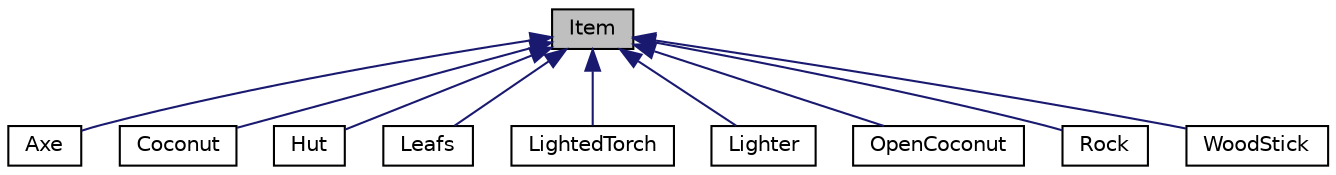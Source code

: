 digraph "Item"
{
 // LATEX_PDF_SIZE
  edge [fontname="Helvetica",fontsize="10",labelfontname="Helvetica",labelfontsize="10"];
  node [fontname="Helvetica",fontsize="10",shape=record];
  Node1 [label="Item",height=0.2,width=0.4,color="black", fillcolor="grey75", style="filled", fontcolor="black",tooltip=" "];
  Node1 -> Node2 [dir="back",color="midnightblue",fontsize="10",style="solid",fontname="Helvetica"];
  Node2 [label="Axe",height=0.2,width=0.4,color="black", fillcolor="white", style="filled",URL="$class_axe.html",tooltip=" "];
  Node1 -> Node3 [dir="back",color="midnightblue",fontsize="10",style="solid",fontname="Helvetica"];
  Node3 [label="Coconut",height=0.2,width=0.4,color="black", fillcolor="white", style="filled",URL="$class_coconut.html",tooltip=" "];
  Node1 -> Node4 [dir="back",color="midnightblue",fontsize="10",style="solid",fontname="Helvetica"];
  Node4 [label="Hut",height=0.2,width=0.4,color="black", fillcolor="white", style="filled",URL="$class_hut.html",tooltip=" "];
  Node1 -> Node5 [dir="back",color="midnightblue",fontsize="10",style="solid",fontname="Helvetica"];
  Node5 [label="Leafs",height=0.2,width=0.4,color="black", fillcolor="white", style="filled",URL="$class_leafs.html",tooltip=" "];
  Node1 -> Node6 [dir="back",color="midnightblue",fontsize="10",style="solid",fontname="Helvetica"];
  Node6 [label="LightedTorch",height=0.2,width=0.4,color="black", fillcolor="white", style="filled",URL="$class_lighted_torch.html",tooltip=" "];
  Node1 -> Node7 [dir="back",color="midnightblue",fontsize="10",style="solid",fontname="Helvetica"];
  Node7 [label="Lighter",height=0.2,width=0.4,color="black", fillcolor="white", style="filled",URL="$class_lighter.html",tooltip=" "];
  Node1 -> Node8 [dir="back",color="midnightblue",fontsize="10",style="solid",fontname="Helvetica"];
  Node8 [label="OpenCoconut",height=0.2,width=0.4,color="black", fillcolor="white", style="filled",URL="$class_open_coconut.html",tooltip=" "];
  Node1 -> Node9 [dir="back",color="midnightblue",fontsize="10",style="solid",fontname="Helvetica"];
  Node9 [label="Rock",height=0.2,width=0.4,color="black", fillcolor="white", style="filled",URL="$class_rock.html",tooltip=" "];
  Node1 -> Node10 [dir="back",color="midnightblue",fontsize="10",style="solid",fontname="Helvetica"];
  Node10 [label="WoodStick",height=0.2,width=0.4,color="black", fillcolor="white", style="filled",URL="$class_wood_stick.html",tooltip=" "];
}
